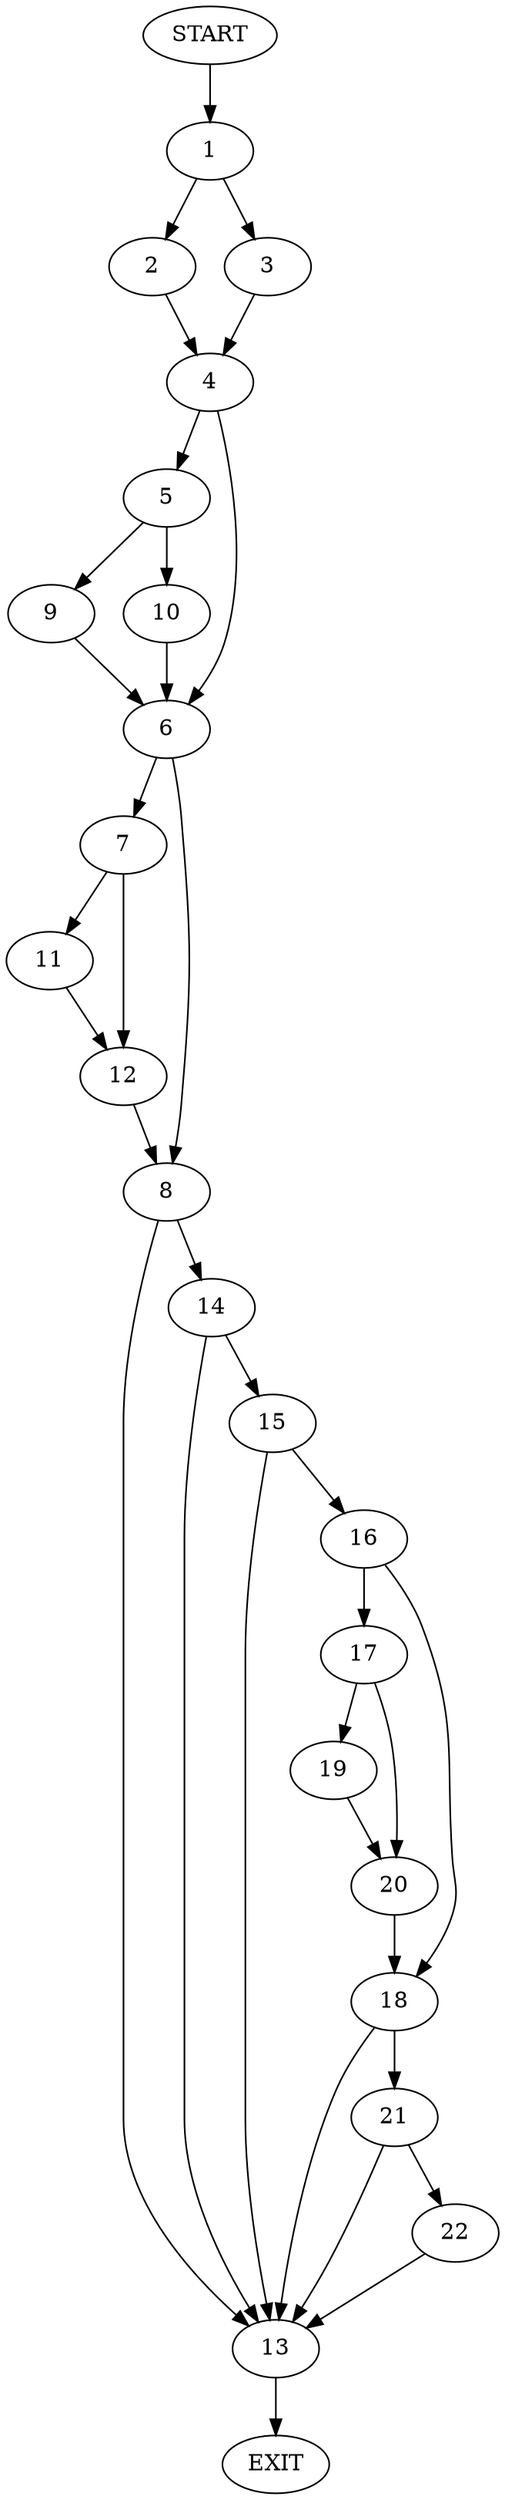 digraph {
0 [label="START"]
23 [label="EXIT"]
0 -> 1
1 -> 2
1 -> 3
2 -> 4
3 -> 4
4 -> 5
4 -> 6
6 -> 7
6 -> 8
5 -> 9
5 -> 10
10 -> 6
9 -> 6
7 -> 11
7 -> 12
8 -> 13
8 -> 14
12 -> 8
11 -> 12
13 -> 23
14 -> 15
14 -> 13
15 -> 13
15 -> 16
16 -> 17
16 -> 18
17 -> 19
17 -> 20
18 -> 13
18 -> 21
20 -> 18
19 -> 20
21 -> 13
21 -> 22
22 -> 13
}

